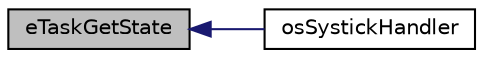 digraph "eTaskGetState"
{
  edge [fontname="Helvetica",fontsize="10",labelfontname="Helvetica",labelfontsize="10"];
  node [fontname="Helvetica",fontsize="10",shape=record];
  rankdir="LR";
  Node4 [label="eTaskGetState",height=0.2,width=0.4,color="black", fillcolor="grey75", style="filled", fontcolor="black"];
  Node4 -> Node5 [dir="back",color="midnightblue",fontsize="10",style="solid",fontname="Helvetica"];
  Node5 [label="osSystickHandler",height=0.2,width=0.4,color="black", fillcolor="white", style="filled",URL="$cmsis__os_8h.html#ab169d629ebefc57e030b324d4cce9eea",tooltip="Handles the tick increment. "];
}
